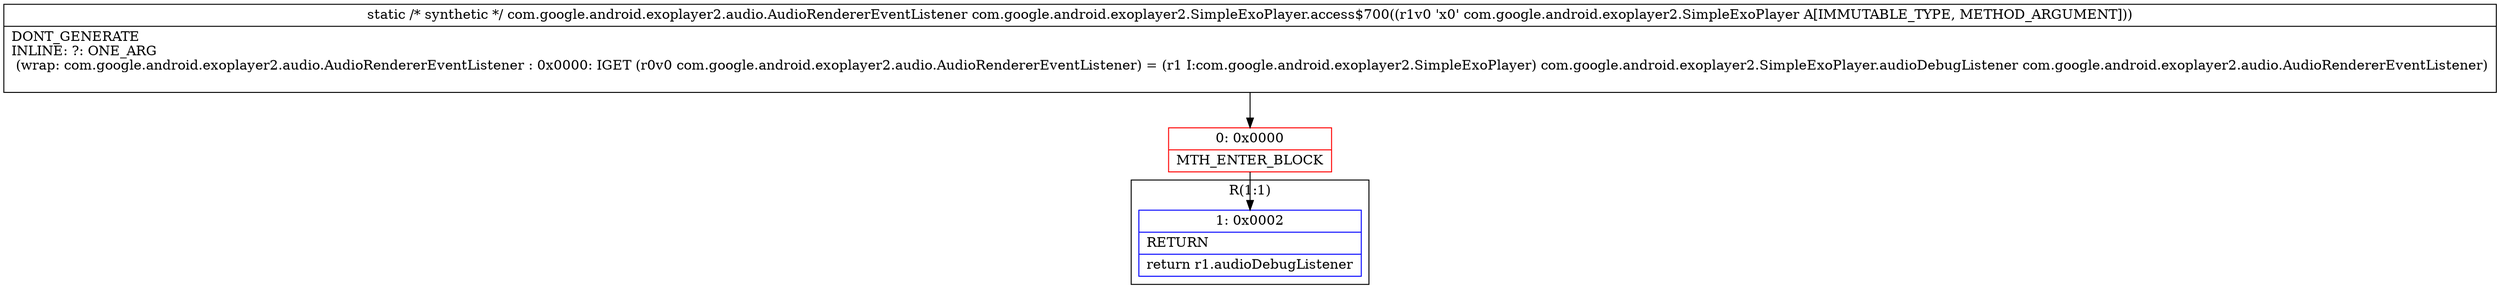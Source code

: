 digraph "CFG forcom.google.android.exoplayer2.SimpleExoPlayer.access$700(Lcom\/google\/android\/exoplayer2\/SimpleExoPlayer;)Lcom\/google\/android\/exoplayer2\/audio\/AudioRendererEventListener;" {
subgraph cluster_Region_1201079021 {
label = "R(1:1)";
node [shape=record,color=blue];
Node_1 [shape=record,label="{1\:\ 0x0002|RETURN\l|return r1.audioDebugListener\l}"];
}
Node_0 [shape=record,color=red,label="{0\:\ 0x0000|MTH_ENTER_BLOCK\l}"];
MethodNode[shape=record,label="{static \/* synthetic *\/ com.google.android.exoplayer2.audio.AudioRendererEventListener com.google.android.exoplayer2.SimpleExoPlayer.access$700((r1v0 'x0' com.google.android.exoplayer2.SimpleExoPlayer A[IMMUTABLE_TYPE, METHOD_ARGUMENT]))  | DONT_GENERATE\lINLINE: ?: ONE_ARG  \l  (wrap: com.google.android.exoplayer2.audio.AudioRendererEventListener : 0x0000: IGET  (r0v0 com.google.android.exoplayer2.audio.AudioRendererEventListener) = (r1 I:com.google.android.exoplayer2.SimpleExoPlayer) com.google.android.exoplayer2.SimpleExoPlayer.audioDebugListener com.google.android.exoplayer2.audio.AudioRendererEventListener)\l\l}"];
MethodNode -> Node_0;
Node_0 -> Node_1;
}

